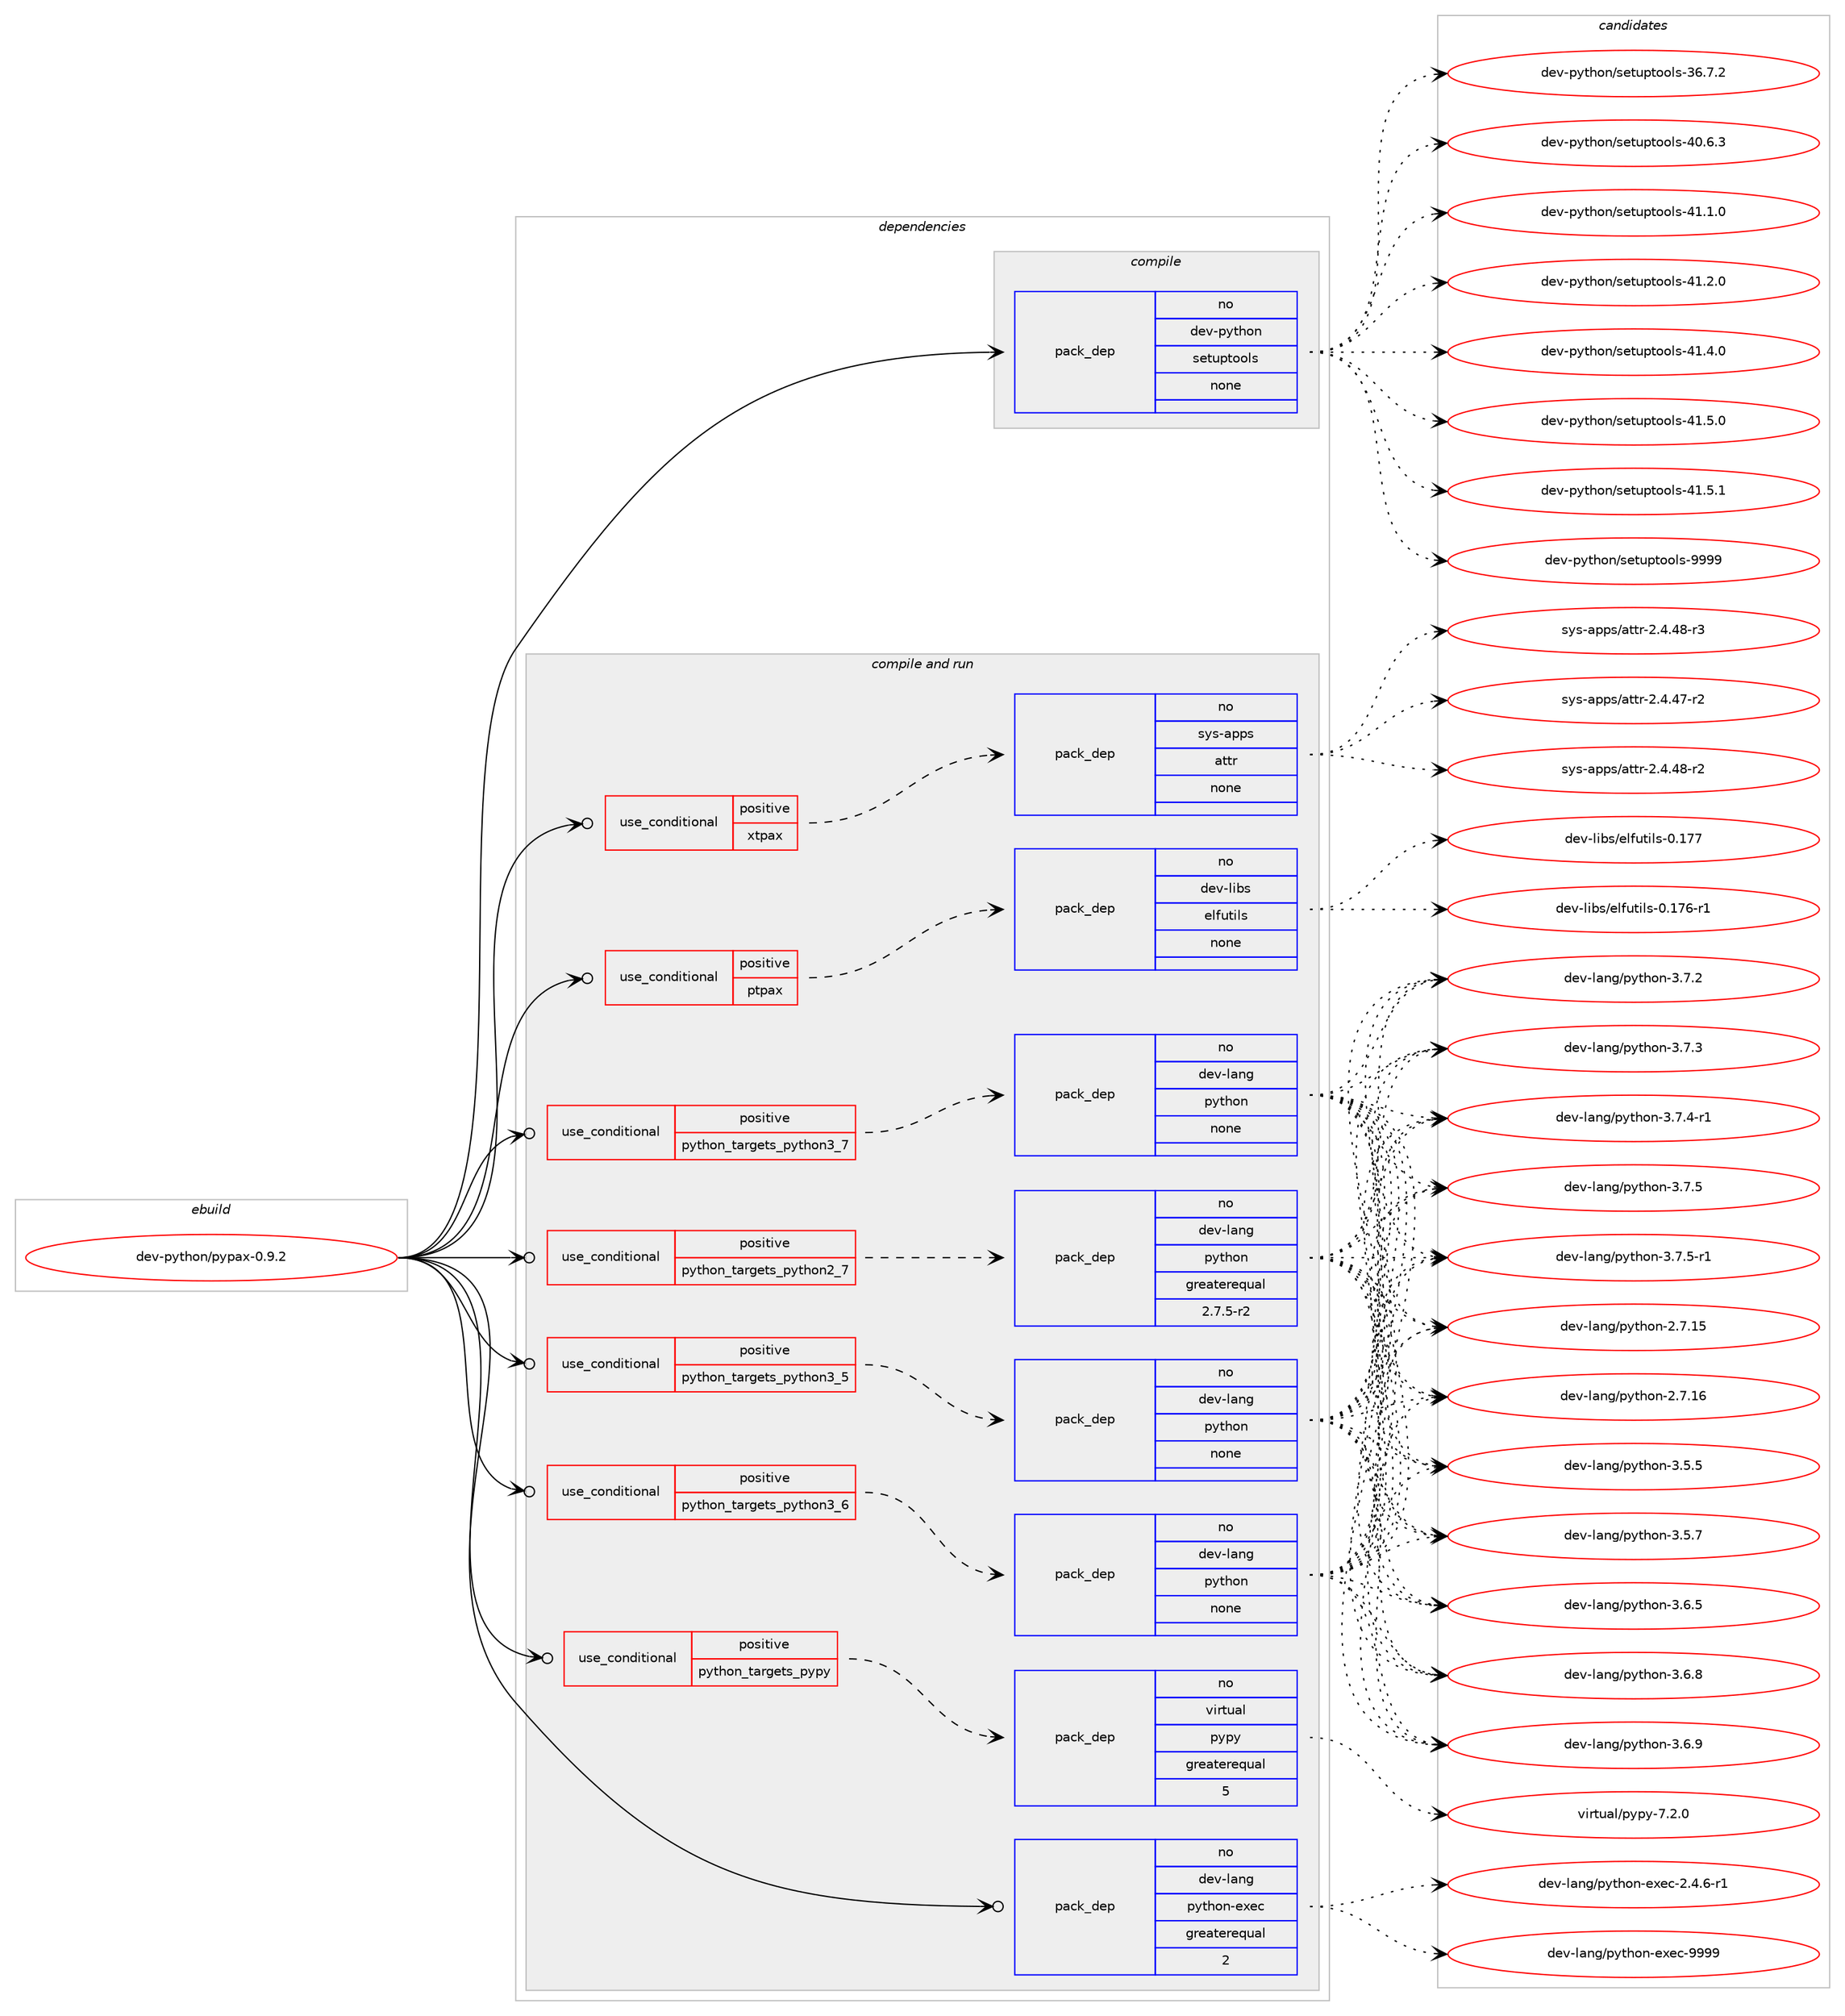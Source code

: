 digraph prolog {

# *************
# Graph options
# *************

newrank=true;
concentrate=true;
compound=true;
graph [rankdir=LR,fontname=Helvetica,fontsize=10,ranksep=1.5];#, ranksep=2.5, nodesep=0.2];
edge  [arrowhead=vee];
node  [fontname=Helvetica,fontsize=10];

# **********
# The ebuild
# **********

subgraph cluster_leftcol {
color=gray;
rank=same;
label=<<i>ebuild</i>>;
id [label="dev-python/pypax-0.9.2", color=red, width=4, href="../dev-python/pypax-0.9.2.svg"];
}

# ****************
# The dependencies
# ****************

subgraph cluster_midcol {
color=gray;
label=<<i>dependencies</i>>;
subgraph cluster_compile {
fillcolor="#eeeeee";
style=filled;
label=<<i>compile</i>>;
subgraph pack469306 {
dependency627626 [label=<<TABLE BORDER="0" CELLBORDER="1" CELLSPACING="0" CELLPADDING="4" WIDTH="220"><TR><TD ROWSPAN="6" CELLPADDING="30">pack_dep</TD></TR><TR><TD WIDTH="110">no</TD></TR><TR><TD>dev-python</TD></TR><TR><TD>setuptools</TD></TR><TR><TD>none</TD></TR><TR><TD></TD></TR></TABLE>>, shape=none, color=blue];
}
id:e -> dependency627626:w [weight=20,style="solid",arrowhead="vee"];
}
subgraph cluster_compileandrun {
fillcolor="#eeeeee";
style=filled;
label=<<i>compile and run</i>>;
subgraph cond146471 {
dependency627627 [label=<<TABLE BORDER="0" CELLBORDER="1" CELLSPACING="0" CELLPADDING="4"><TR><TD ROWSPAN="3" CELLPADDING="10">use_conditional</TD></TR><TR><TD>positive</TD></TR><TR><TD>ptpax</TD></TR></TABLE>>, shape=none, color=red];
subgraph pack469307 {
dependency627628 [label=<<TABLE BORDER="0" CELLBORDER="1" CELLSPACING="0" CELLPADDING="4" WIDTH="220"><TR><TD ROWSPAN="6" CELLPADDING="30">pack_dep</TD></TR><TR><TD WIDTH="110">no</TD></TR><TR><TD>dev-libs</TD></TR><TR><TD>elfutils</TD></TR><TR><TD>none</TD></TR><TR><TD></TD></TR></TABLE>>, shape=none, color=blue];
}
dependency627627:e -> dependency627628:w [weight=20,style="dashed",arrowhead="vee"];
}
id:e -> dependency627627:w [weight=20,style="solid",arrowhead="odotvee"];
subgraph cond146472 {
dependency627629 [label=<<TABLE BORDER="0" CELLBORDER="1" CELLSPACING="0" CELLPADDING="4"><TR><TD ROWSPAN="3" CELLPADDING="10">use_conditional</TD></TR><TR><TD>positive</TD></TR><TR><TD>python_targets_pypy</TD></TR></TABLE>>, shape=none, color=red];
subgraph pack469308 {
dependency627630 [label=<<TABLE BORDER="0" CELLBORDER="1" CELLSPACING="0" CELLPADDING="4" WIDTH="220"><TR><TD ROWSPAN="6" CELLPADDING="30">pack_dep</TD></TR><TR><TD WIDTH="110">no</TD></TR><TR><TD>virtual</TD></TR><TR><TD>pypy</TD></TR><TR><TD>greaterequal</TD></TR><TR><TD>5</TD></TR></TABLE>>, shape=none, color=blue];
}
dependency627629:e -> dependency627630:w [weight=20,style="dashed",arrowhead="vee"];
}
id:e -> dependency627629:w [weight=20,style="solid",arrowhead="odotvee"];
subgraph cond146473 {
dependency627631 [label=<<TABLE BORDER="0" CELLBORDER="1" CELLSPACING="0" CELLPADDING="4"><TR><TD ROWSPAN="3" CELLPADDING="10">use_conditional</TD></TR><TR><TD>positive</TD></TR><TR><TD>python_targets_python2_7</TD></TR></TABLE>>, shape=none, color=red];
subgraph pack469309 {
dependency627632 [label=<<TABLE BORDER="0" CELLBORDER="1" CELLSPACING="0" CELLPADDING="4" WIDTH="220"><TR><TD ROWSPAN="6" CELLPADDING="30">pack_dep</TD></TR><TR><TD WIDTH="110">no</TD></TR><TR><TD>dev-lang</TD></TR><TR><TD>python</TD></TR><TR><TD>greaterequal</TD></TR><TR><TD>2.7.5-r2</TD></TR></TABLE>>, shape=none, color=blue];
}
dependency627631:e -> dependency627632:w [weight=20,style="dashed",arrowhead="vee"];
}
id:e -> dependency627631:w [weight=20,style="solid",arrowhead="odotvee"];
subgraph cond146474 {
dependency627633 [label=<<TABLE BORDER="0" CELLBORDER="1" CELLSPACING="0" CELLPADDING="4"><TR><TD ROWSPAN="3" CELLPADDING="10">use_conditional</TD></TR><TR><TD>positive</TD></TR><TR><TD>python_targets_python3_5</TD></TR></TABLE>>, shape=none, color=red];
subgraph pack469310 {
dependency627634 [label=<<TABLE BORDER="0" CELLBORDER="1" CELLSPACING="0" CELLPADDING="4" WIDTH="220"><TR><TD ROWSPAN="6" CELLPADDING="30">pack_dep</TD></TR><TR><TD WIDTH="110">no</TD></TR><TR><TD>dev-lang</TD></TR><TR><TD>python</TD></TR><TR><TD>none</TD></TR><TR><TD></TD></TR></TABLE>>, shape=none, color=blue];
}
dependency627633:e -> dependency627634:w [weight=20,style="dashed",arrowhead="vee"];
}
id:e -> dependency627633:w [weight=20,style="solid",arrowhead="odotvee"];
subgraph cond146475 {
dependency627635 [label=<<TABLE BORDER="0" CELLBORDER="1" CELLSPACING="0" CELLPADDING="4"><TR><TD ROWSPAN="3" CELLPADDING="10">use_conditional</TD></TR><TR><TD>positive</TD></TR><TR><TD>python_targets_python3_6</TD></TR></TABLE>>, shape=none, color=red];
subgraph pack469311 {
dependency627636 [label=<<TABLE BORDER="0" CELLBORDER="1" CELLSPACING="0" CELLPADDING="4" WIDTH="220"><TR><TD ROWSPAN="6" CELLPADDING="30">pack_dep</TD></TR><TR><TD WIDTH="110">no</TD></TR><TR><TD>dev-lang</TD></TR><TR><TD>python</TD></TR><TR><TD>none</TD></TR><TR><TD></TD></TR></TABLE>>, shape=none, color=blue];
}
dependency627635:e -> dependency627636:w [weight=20,style="dashed",arrowhead="vee"];
}
id:e -> dependency627635:w [weight=20,style="solid",arrowhead="odotvee"];
subgraph cond146476 {
dependency627637 [label=<<TABLE BORDER="0" CELLBORDER="1" CELLSPACING="0" CELLPADDING="4"><TR><TD ROWSPAN="3" CELLPADDING="10">use_conditional</TD></TR><TR><TD>positive</TD></TR><TR><TD>python_targets_python3_7</TD></TR></TABLE>>, shape=none, color=red];
subgraph pack469312 {
dependency627638 [label=<<TABLE BORDER="0" CELLBORDER="1" CELLSPACING="0" CELLPADDING="4" WIDTH="220"><TR><TD ROWSPAN="6" CELLPADDING="30">pack_dep</TD></TR><TR><TD WIDTH="110">no</TD></TR><TR><TD>dev-lang</TD></TR><TR><TD>python</TD></TR><TR><TD>none</TD></TR><TR><TD></TD></TR></TABLE>>, shape=none, color=blue];
}
dependency627637:e -> dependency627638:w [weight=20,style="dashed",arrowhead="vee"];
}
id:e -> dependency627637:w [weight=20,style="solid",arrowhead="odotvee"];
subgraph cond146477 {
dependency627639 [label=<<TABLE BORDER="0" CELLBORDER="1" CELLSPACING="0" CELLPADDING="4"><TR><TD ROWSPAN="3" CELLPADDING="10">use_conditional</TD></TR><TR><TD>positive</TD></TR><TR><TD>xtpax</TD></TR></TABLE>>, shape=none, color=red];
subgraph pack469313 {
dependency627640 [label=<<TABLE BORDER="0" CELLBORDER="1" CELLSPACING="0" CELLPADDING="4" WIDTH="220"><TR><TD ROWSPAN="6" CELLPADDING="30">pack_dep</TD></TR><TR><TD WIDTH="110">no</TD></TR><TR><TD>sys-apps</TD></TR><TR><TD>attr</TD></TR><TR><TD>none</TD></TR><TR><TD></TD></TR></TABLE>>, shape=none, color=blue];
}
dependency627639:e -> dependency627640:w [weight=20,style="dashed",arrowhead="vee"];
}
id:e -> dependency627639:w [weight=20,style="solid",arrowhead="odotvee"];
subgraph pack469314 {
dependency627641 [label=<<TABLE BORDER="0" CELLBORDER="1" CELLSPACING="0" CELLPADDING="4" WIDTH="220"><TR><TD ROWSPAN="6" CELLPADDING="30">pack_dep</TD></TR><TR><TD WIDTH="110">no</TD></TR><TR><TD>dev-lang</TD></TR><TR><TD>python-exec</TD></TR><TR><TD>greaterequal</TD></TR><TR><TD>2</TD></TR></TABLE>>, shape=none, color=blue];
}
id:e -> dependency627641:w [weight=20,style="solid",arrowhead="odotvee"];
}
subgraph cluster_run {
fillcolor="#eeeeee";
style=filled;
label=<<i>run</i>>;
}
}

# **************
# The candidates
# **************

subgraph cluster_choices {
rank=same;
color=gray;
label=<<i>candidates</i>>;

subgraph choice469306 {
color=black;
nodesep=1;
choice100101118451121211161041111104711510111611711211611111110811545515446554650 [label="dev-python/setuptools-36.7.2", color=red, width=4,href="../dev-python/setuptools-36.7.2.svg"];
choice100101118451121211161041111104711510111611711211611111110811545524846544651 [label="dev-python/setuptools-40.6.3", color=red, width=4,href="../dev-python/setuptools-40.6.3.svg"];
choice100101118451121211161041111104711510111611711211611111110811545524946494648 [label="dev-python/setuptools-41.1.0", color=red, width=4,href="../dev-python/setuptools-41.1.0.svg"];
choice100101118451121211161041111104711510111611711211611111110811545524946504648 [label="dev-python/setuptools-41.2.0", color=red, width=4,href="../dev-python/setuptools-41.2.0.svg"];
choice100101118451121211161041111104711510111611711211611111110811545524946524648 [label="dev-python/setuptools-41.4.0", color=red, width=4,href="../dev-python/setuptools-41.4.0.svg"];
choice100101118451121211161041111104711510111611711211611111110811545524946534648 [label="dev-python/setuptools-41.5.0", color=red, width=4,href="../dev-python/setuptools-41.5.0.svg"];
choice100101118451121211161041111104711510111611711211611111110811545524946534649 [label="dev-python/setuptools-41.5.1", color=red, width=4,href="../dev-python/setuptools-41.5.1.svg"];
choice10010111845112121116104111110471151011161171121161111111081154557575757 [label="dev-python/setuptools-9999", color=red, width=4,href="../dev-python/setuptools-9999.svg"];
dependency627626:e -> choice100101118451121211161041111104711510111611711211611111110811545515446554650:w [style=dotted,weight="100"];
dependency627626:e -> choice100101118451121211161041111104711510111611711211611111110811545524846544651:w [style=dotted,weight="100"];
dependency627626:e -> choice100101118451121211161041111104711510111611711211611111110811545524946494648:w [style=dotted,weight="100"];
dependency627626:e -> choice100101118451121211161041111104711510111611711211611111110811545524946504648:w [style=dotted,weight="100"];
dependency627626:e -> choice100101118451121211161041111104711510111611711211611111110811545524946524648:w [style=dotted,weight="100"];
dependency627626:e -> choice100101118451121211161041111104711510111611711211611111110811545524946534648:w [style=dotted,weight="100"];
dependency627626:e -> choice100101118451121211161041111104711510111611711211611111110811545524946534649:w [style=dotted,weight="100"];
dependency627626:e -> choice10010111845112121116104111110471151011161171121161111111081154557575757:w [style=dotted,weight="100"];
}
subgraph choice469307 {
color=black;
nodesep=1;
choice1001011184510810598115471011081021171161051081154548464955544511449 [label="dev-libs/elfutils-0.176-r1", color=red, width=4,href="../dev-libs/elfutils-0.176-r1.svg"];
choice100101118451081059811547101108102117116105108115454846495555 [label="dev-libs/elfutils-0.177", color=red, width=4,href="../dev-libs/elfutils-0.177.svg"];
dependency627628:e -> choice1001011184510810598115471011081021171161051081154548464955544511449:w [style=dotted,weight="100"];
dependency627628:e -> choice100101118451081059811547101108102117116105108115454846495555:w [style=dotted,weight="100"];
}
subgraph choice469308 {
color=black;
nodesep=1;
choice1181051141161179710847112121112121455546504648 [label="virtual/pypy-7.2.0", color=red, width=4,href="../virtual/pypy-7.2.0.svg"];
dependency627630:e -> choice1181051141161179710847112121112121455546504648:w [style=dotted,weight="100"];
}
subgraph choice469309 {
color=black;
nodesep=1;
choice10010111845108971101034711212111610411111045504655464953 [label="dev-lang/python-2.7.15", color=red, width=4,href="../dev-lang/python-2.7.15.svg"];
choice10010111845108971101034711212111610411111045504655464954 [label="dev-lang/python-2.7.16", color=red, width=4,href="../dev-lang/python-2.7.16.svg"];
choice100101118451089711010347112121116104111110455146534653 [label="dev-lang/python-3.5.5", color=red, width=4,href="../dev-lang/python-3.5.5.svg"];
choice100101118451089711010347112121116104111110455146534655 [label="dev-lang/python-3.5.7", color=red, width=4,href="../dev-lang/python-3.5.7.svg"];
choice100101118451089711010347112121116104111110455146544653 [label="dev-lang/python-3.6.5", color=red, width=4,href="../dev-lang/python-3.6.5.svg"];
choice100101118451089711010347112121116104111110455146544656 [label="dev-lang/python-3.6.8", color=red, width=4,href="../dev-lang/python-3.6.8.svg"];
choice100101118451089711010347112121116104111110455146544657 [label="dev-lang/python-3.6.9", color=red, width=4,href="../dev-lang/python-3.6.9.svg"];
choice100101118451089711010347112121116104111110455146554650 [label="dev-lang/python-3.7.2", color=red, width=4,href="../dev-lang/python-3.7.2.svg"];
choice100101118451089711010347112121116104111110455146554651 [label="dev-lang/python-3.7.3", color=red, width=4,href="../dev-lang/python-3.7.3.svg"];
choice1001011184510897110103471121211161041111104551465546524511449 [label="dev-lang/python-3.7.4-r1", color=red, width=4,href="../dev-lang/python-3.7.4-r1.svg"];
choice100101118451089711010347112121116104111110455146554653 [label="dev-lang/python-3.7.5", color=red, width=4,href="../dev-lang/python-3.7.5.svg"];
choice1001011184510897110103471121211161041111104551465546534511449 [label="dev-lang/python-3.7.5-r1", color=red, width=4,href="../dev-lang/python-3.7.5-r1.svg"];
dependency627632:e -> choice10010111845108971101034711212111610411111045504655464953:w [style=dotted,weight="100"];
dependency627632:e -> choice10010111845108971101034711212111610411111045504655464954:w [style=dotted,weight="100"];
dependency627632:e -> choice100101118451089711010347112121116104111110455146534653:w [style=dotted,weight="100"];
dependency627632:e -> choice100101118451089711010347112121116104111110455146534655:w [style=dotted,weight="100"];
dependency627632:e -> choice100101118451089711010347112121116104111110455146544653:w [style=dotted,weight="100"];
dependency627632:e -> choice100101118451089711010347112121116104111110455146544656:w [style=dotted,weight="100"];
dependency627632:e -> choice100101118451089711010347112121116104111110455146544657:w [style=dotted,weight="100"];
dependency627632:e -> choice100101118451089711010347112121116104111110455146554650:w [style=dotted,weight="100"];
dependency627632:e -> choice100101118451089711010347112121116104111110455146554651:w [style=dotted,weight="100"];
dependency627632:e -> choice1001011184510897110103471121211161041111104551465546524511449:w [style=dotted,weight="100"];
dependency627632:e -> choice100101118451089711010347112121116104111110455146554653:w [style=dotted,weight="100"];
dependency627632:e -> choice1001011184510897110103471121211161041111104551465546534511449:w [style=dotted,weight="100"];
}
subgraph choice469310 {
color=black;
nodesep=1;
choice10010111845108971101034711212111610411111045504655464953 [label="dev-lang/python-2.7.15", color=red, width=4,href="../dev-lang/python-2.7.15.svg"];
choice10010111845108971101034711212111610411111045504655464954 [label="dev-lang/python-2.7.16", color=red, width=4,href="../dev-lang/python-2.7.16.svg"];
choice100101118451089711010347112121116104111110455146534653 [label="dev-lang/python-3.5.5", color=red, width=4,href="../dev-lang/python-3.5.5.svg"];
choice100101118451089711010347112121116104111110455146534655 [label="dev-lang/python-3.5.7", color=red, width=4,href="../dev-lang/python-3.5.7.svg"];
choice100101118451089711010347112121116104111110455146544653 [label="dev-lang/python-3.6.5", color=red, width=4,href="../dev-lang/python-3.6.5.svg"];
choice100101118451089711010347112121116104111110455146544656 [label="dev-lang/python-3.6.8", color=red, width=4,href="../dev-lang/python-3.6.8.svg"];
choice100101118451089711010347112121116104111110455146544657 [label="dev-lang/python-3.6.9", color=red, width=4,href="../dev-lang/python-3.6.9.svg"];
choice100101118451089711010347112121116104111110455146554650 [label="dev-lang/python-3.7.2", color=red, width=4,href="../dev-lang/python-3.7.2.svg"];
choice100101118451089711010347112121116104111110455146554651 [label="dev-lang/python-3.7.3", color=red, width=4,href="../dev-lang/python-3.7.3.svg"];
choice1001011184510897110103471121211161041111104551465546524511449 [label="dev-lang/python-3.7.4-r1", color=red, width=4,href="../dev-lang/python-3.7.4-r1.svg"];
choice100101118451089711010347112121116104111110455146554653 [label="dev-lang/python-3.7.5", color=red, width=4,href="../dev-lang/python-3.7.5.svg"];
choice1001011184510897110103471121211161041111104551465546534511449 [label="dev-lang/python-3.7.5-r1", color=red, width=4,href="../dev-lang/python-3.7.5-r1.svg"];
dependency627634:e -> choice10010111845108971101034711212111610411111045504655464953:w [style=dotted,weight="100"];
dependency627634:e -> choice10010111845108971101034711212111610411111045504655464954:w [style=dotted,weight="100"];
dependency627634:e -> choice100101118451089711010347112121116104111110455146534653:w [style=dotted,weight="100"];
dependency627634:e -> choice100101118451089711010347112121116104111110455146534655:w [style=dotted,weight="100"];
dependency627634:e -> choice100101118451089711010347112121116104111110455146544653:w [style=dotted,weight="100"];
dependency627634:e -> choice100101118451089711010347112121116104111110455146544656:w [style=dotted,weight="100"];
dependency627634:e -> choice100101118451089711010347112121116104111110455146544657:w [style=dotted,weight="100"];
dependency627634:e -> choice100101118451089711010347112121116104111110455146554650:w [style=dotted,weight="100"];
dependency627634:e -> choice100101118451089711010347112121116104111110455146554651:w [style=dotted,weight="100"];
dependency627634:e -> choice1001011184510897110103471121211161041111104551465546524511449:w [style=dotted,weight="100"];
dependency627634:e -> choice100101118451089711010347112121116104111110455146554653:w [style=dotted,weight="100"];
dependency627634:e -> choice1001011184510897110103471121211161041111104551465546534511449:w [style=dotted,weight="100"];
}
subgraph choice469311 {
color=black;
nodesep=1;
choice10010111845108971101034711212111610411111045504655464953 [label="dev-lang/python-2.7.15", color=red, width=4,href="../dev-lang/python-2.7.15.svg"];
choice10010111845108971101034711212111610411111045504655464954 [label="dev-lang/python-2.7.16", color=red, width=4,href="../dev-lang/python-2.7.16.svg"];
choice100101118451089711010347112121116104111110455146534653 [label="dev-lang/python-3.5.5", color=red, width=4,href="../dev-lang/python-3.5.5.svg"];
choice100101118451089711010347112121116104111110455146534655 [label="dev-lang/python-3.5.7", color=red, width=4,href="../dev-lang/python-3.5.7.svg"];
choice100101118451089711010347112121116104111110455146544653 [label="dev-lang/python-3.6.5", color=red, width=4,href="../dev-lang/python-3.6.5.svg"];
choice100101118451089711010347112121116104111110455146544656 [label="dev-lang/python-3.6.8", color=red, width=4,href="../dev-lang/python-3.6.8.svg"];
choice100101118451089711010347112121116104111110455146544657 [label="dev-lang/python-3.6.9", color=red, width=4,href="../dev-lang/python-3.6.9.svg"];
choice100101118451089711010347112121116104111110455146554650 [label="dev-lang/python-3.7.2", color=red, width=4,href="../dev-lang/python-3.7.2.svg"];
choice100101118451089711010347112121116104111110455146554651 [label="dev-lang/python-3.7.3", color=red, width=4,href="../dev-lang/python-3.7.3.svg"];
choice1001011184510897110103471121211161041111104551465546524511449 [label="dev-lang/python-3.7.4-r1", color=red, width=4,href="../dev-lang/python-3.7.4-r1.svg"];
choice100101118451089711010347112121116104111110455146554653 [label="dev-lang/python-3.7.5", color=red, width=4,href="../dev-lang/python-3.7.5.svg"];
choice1001011184510897110103471121211161041111104551465546534511449 [label="dev-lang/python-3.7.5-r1", color=red, width=4,href="../dev-lang/python-3.7.5-r1.svg"];
dependency627636:e -> choice10010111845108971101034711212111610411111045504655464953:w [style=dotted,weight="100"];
dependency627636:e -> choice10010111845108971101034711212111610411111045504655464954:w [style=dotted,weight="100"];
dependency627636:e -> choice100101118451089711010347112121116104111110455146534653:w [style=dotted,weight="100"];
dependency627636:e -> choice100101118451089711010347112121116104111110455146534655:w [style=dotted,weight="100"];
dependency627636:e -> choice100101118451089711010347112121116104111110455146544653:w [style=dotted,weight="100"];
dependency627636:e -> choice100101118451089711010347112121116104111110455146544656:w [style=dotted,weight="100"];
dependency627636:e -> choice100101118451089711010347112121116104111110455146544657:w [style=dotted,weight="100"];
dependency627636:e -> choice100101118451089711010347112121116104111110455146554650:w [style=dotted,weight="100"];
dependency627636:e -> choice100101118451089711010347112121116104111110455146554651:w [style=dotted,weight="100"];
dependency627636:e -> choice1001011184510897110103471121211161041111104551465546524511449:w [style=dotted,weight="100"];
dependency627636:e -> choice100101118451089711010347112121116104111110455146554653:w [style=dotted,weight="100"];
dependency627636:e -> choice1001011184510897110103471121211161041111104551465546534511449:w [style=dotted,weight="100"];
}
subgraph choice469312 {
color=black;
nodesep=1;
choice10010111845108971101034711212111610411111045504655464953 [label="dev-lang/python-2.7.15", color=red, width=4,href="../dev-lang/python-2.7.15.svg"];
choice10010111845108971101034711212111610411111045504655464954 [label="dev-lang/python-2.7.16", color=red, width=4,href="../dev-lang/python-2.7.16.svg"];
choice100101118451089711010347112121116104111110455146534653 [label="dev-lang/python-3.5.5", color=red, width=4,href="../dev-lang/python-3.5.5.svg"];
choice100101118451089711010347112121116104111110455146534655 [label="dev-lang/python-3.5.7", color=red, width=4,href="../dev-lang/python-3.5.7.svg"];
choice100101118451089711010347112121116104111110455146544653 [label="dev-lang/python-3.6.5", color=red, width=4,href="../dev-lang/python-3.6.5.svg"];
choice100101118451089711010347112121116104111110455146544656 [label="dev-lang/python-3.6.8", color=red, width=4,href="../dev-lang/python-3.6.8.svg"];
choice100101118451089711010347112121116104111110455146544657 [label="dev-lang/python-3.6.9", color=red, width=4,href="../dev-lang/python-3.6.9.svg"];
choice100101118451089711010347112121116104111110455146554650 [label="dev-lang/python-3.7.2", color=red, width=4,href="../dev-lang/python-3.7.2.svg"];
choice100101118451089711010347112121116104111110455146554651 [label="dev-lang/python-3.7.3", color=red, width=4,href="../dev-lang/python-3.7.3.svg"];
choice1001011184510897110103471121211161041111104551465546524511449 [label="dev-lang/python-3.7.4-r1", color=red, width=4,href="../dev-lang/python-3.7.4-r1.svg"];
choice100101118451089711010347112121116104111110455146554653 [label="dev-lang/python-3.7.5", color=red, width=4,href="../dev-lang/python-3.7.5.svg"];
choice1001011184510897110103471121211161041111104551465546534511449 [label="dev-lang/python-3.7.5-r1", color=red, width=4,href="../dev-lang/python-3.7.5-r1.svg"];
dependency627638:e -> choice10010111845108971101034711212111610411111045504655464953:w [style=dotted,weight="100"];
dependency627638:e -> choice10010111845108971101034711212111610411111045504655464954:w [style=dotted,weight="100"];
dependency627638:e -> choice100101118451089711010347112121116104111110455146534653:w [style=dotted,weight="100"];
dependency627638:e -> choice100101118451089711010347112121116104111110455146534655:w [style=dotted,weight="100"];
dependency627638:e -> choice100101118451089711010347112121116104111110455146544653:w [style=dotted,weight="100"];
dependency627638:e -> choice100101118451089711010347112121116104111110455146544656:w [style=dotted,weight="100"];
dependency627638:e -> choice100101118451089711010347112121116104111110455146544657:w [style=dotted,weight="100"];
dependency627638:e -> choice100101118451089711010347112121116104111110455146554650:w [style=dotted,weight="100"];
dependency627638:e -> choice100101118451089711010347112121116104111110455146554651:w [style=dotted,weight="100"];
dependency627638:e -> choice1001011184510897110103471121211161041111104551465546524511449:w [style=dotted,weight="100"];
dependency627638:e -> choice100101118451089711010347112121116104111110455146554653:w [style=dotted,weight="100"];
dependency627638:e -> choice1001011184510897110103471121211161041111104551465546534511449:w [style=dotted,weight="100"];
}
subgraph choice469313 {
color=black;
nodesep=1;
choice11512111545971121121154797116116114455046524652554511450 [label="sys-apps/attr-2.4.47-r2", color=red, width=4,href="../sys-apps/attr-2.4.47-r2.svg"];
choice11512111545971121121154797116116114455046524652564511450 [label="sys-apps/attr-2.4.48-r2", color=red, width=4,href="../sys-apps/attr-2.4.48-r2.svg"];
choice11512111545971121121154797116116114455046524652564511451 [label="sys-apps/attr-2.4.48-r3", color=red, width=4,href="../sys-apps/attr-2.4.48-r3.svg"];
dependency627640:e -> choice11512111545971121121154797116116114455046524652554511450:w [style=dotted,weight="100"];
dependency627640:e -> choice11512111545971121121154797116116114455046524652564511450:w [style=dotted,weight="100"];
dependency627640:e -> choice11512111545971121121154797116116114455046524652564511451:w [style=dotted,weight="100"];
}
subgraph choice469314 {
color=black;
nodesep=1;
choice10010111845108971101034711212111610411111045101120101994550465246544511449 [label="dev-lang/python-exec-2.4.6-r1", color=red, width=4,href="../dev-lang/python-exec-2.4.6-r1.svg"];
choice10010111845108971101034711212111610411111045101120101994557575757 [label="dev-lang/python-exec-9999", color=red, width=4,href="../dev-lang/python-exec-9999.svg"];
dependency627641:e -> choice10010111845108971101034711212111610411111045101120101994550465246544511449:w [style=dotted,weight="100"];
dependency627641:e -> choice10010111845108971101034711212111610411111045101120101994557575757:w [style=dotted,weight="100"];
}
}

}
